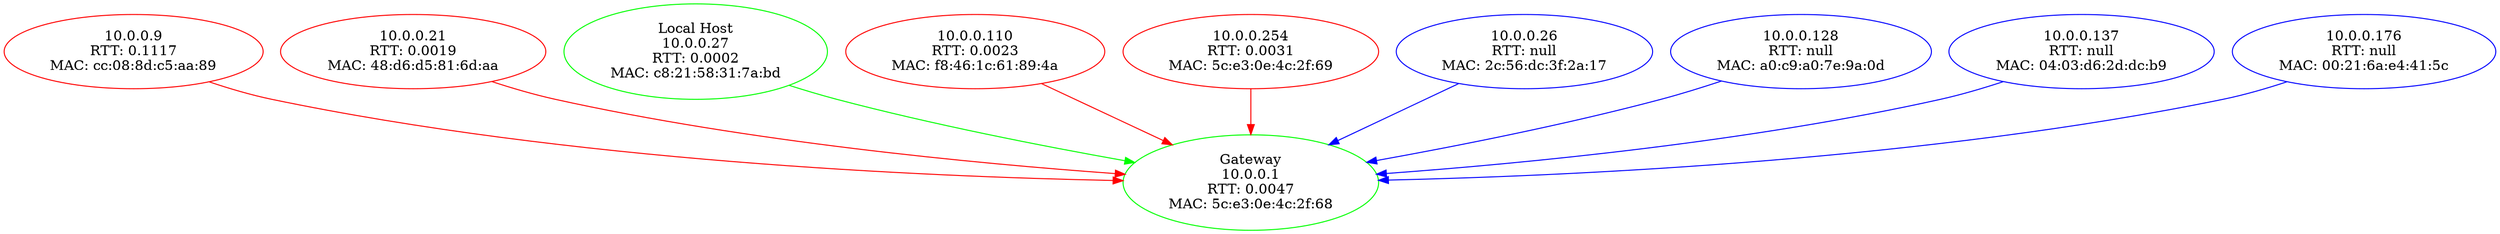 // LAN Visualization
digraph {
	node [color=green]
	"10.0.0.1" [label="Gateway
10.0.0.1
RTT: 0.0047
MAC: 5c:e3:0e:4c:2f:68"]
	node [color=red]
	edge [color=red]
	"10.0.0.9" [label="10.0.0.9
RTT: 0.1117
MAC: cc:08:8d:c5:aa:89"]
	"10.0.0.9" -> "10.0.0.1"
	node [color=red]
	edge [color=red]
	"10.0.0.21" [label="10.0.0.21
RTT: 0.0019
MAC: 48:d6:d5:81:6d:aa"]
	"10.0.0.21" -> "10.0.0.1"
	node [color=red]
	edge [color=red]
	node [color=green]
	edge [color=green]
	"10.0.0.27" [label="Local Host
10.0.0.27
RTT: 0.0002
MAC: c8:21:58:31:7a:bd"]
	"10.0.0.27" -> "10.0.0.1"
	node [color=red]
	edge [color=red]
	"10.0.0.110" [label="10.0.0.110
RTT: 0.0023
MAC: f8:46:1c:61:89:4a"]
	"10.0.0.110" -> "10.0.0.1"
	node [color=red]
	edge [color=red]
	"10.0.0.254" [label="10.0.0.254
RTT: 0.0031
MAC: 5c:e3:0e:4c:2f:69"]
	"10.0.0.254" -> "10.0.0.1"
	node [color=blue]
	edge [color=blue]
	"10.0.0.26" [label="10.0.0.26
RTT: null
MAC: 2c:56:dc:3f:2a:17"]
	"10.0.0.26" -> "10.0.0.1"
	node [color=blue]
	edge [color=blue]
	"10.0.0.128" [label="10.0.0.128
RTT: null
MAC: a0:c9:a0:7e:9a:0d"]
	"10.0.0.128" -> "10.0.0.1"
	node [color=blue]
	edge [color=blue]
	"10.0.0.137" [label="10.0.0.137
RTT: null
MAC: 04:03:d6:2d:dc:b9"]
	"10.0.0.137" -> "10.0.0.1"
	node [color=blue]
	edge [color=blue]
	"10.0.0.176" [label="10.0.0.176
RTT: null
MAC: 00:21:6a:e4:41:5c"]
	"10.0.0.176" -> "10.0.0.1"
}
